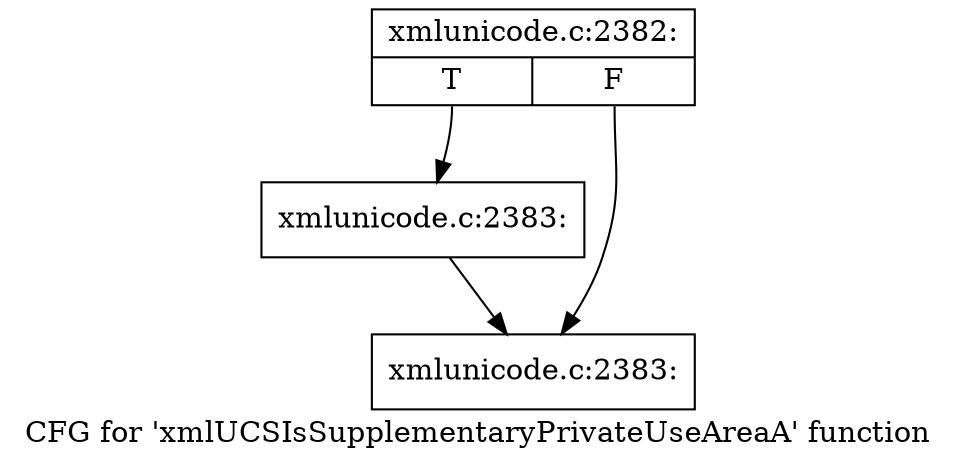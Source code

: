 digraph "CFG for 'xmlUCSIsSupplementaryPrivateUseAreaA' function" {
	label="CFG for 'xmlUCSIsSupplementaryPrivateUseAreaA' function";

	Node0x4e8e8c0 [shape=record,label="{xmlunicode.c:2382:|{<s0>T|<s1>F}}"];
	Node0x4e8e8c0:s0 -> Node0x4e8ee50;
	Node0x4e8e8c0:s1 -> Node0x4e8ee00;
	Node0x4e8ee50 [shape=record,label="{xmlunicode.c:2383:}"];
	Node0x4e8ee50 -> Node0x4e8ee00;
	Node0x4e8ee00 [shape=record,label="{xmlunicode.c:2383:}"];
}
